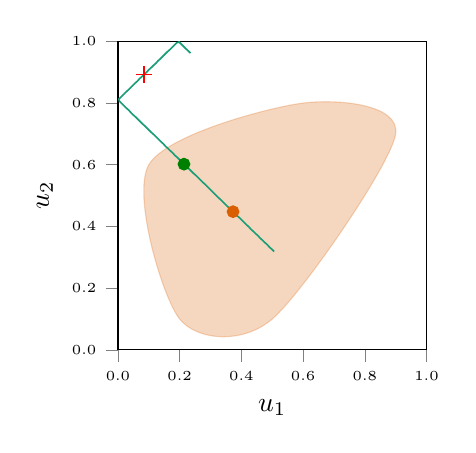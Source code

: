 % This file was created by matplotlib2tikz v0.6.11.
\begin{tikzpicture}

\definecolor{color1}{rgb}{0.851,0.373,0.008}
\definecolor{color0}{rgb}{0.106,0.62,0.467}

\begin{axis}[
  xlabel={$u_1$},
  ylabel={$u_2$},
  width=55mm,
  height=55mm,
  xmin=0, xmax=1,
  ymin=0, ymax=1,
  xtick={0,0.2,0.4,0.6,0.8,1},
  xticklabels={0.0,0.2,0.4,0.6,0.8,1.0},
  ytick={0,0.2,0.4,0.6,0.8,1},
  yticklabels={0.0,0.2,0.4,0.6,0.8,1.0},
  tick align=outside,
  tick pos=left,
  x grid style={lightgray!92.026!black},  
  y grid style={lightgray!92.026!black},
  every tick label/.append style={font=\tiny},
]
\draw [color1, fill=color1, opacity=0.25] plot [smooth cycle] coordinates {(axis cs:0.2,0.1) (axis cs:0.1,0.6) (axis cs:0.6,0.8) (axis cs:0.9,0.7) (axis cs:0.5,0.1)};
\addplot [semithick, color0, forget plot]
table {%
0.235 0.962
0.228 0.969
0.22 0.976
0.213 0.983
0.205 0.991
0.198 0.998
0.19 0.995
0.183 0.988
0.175 0.98
0.168 0.973
0.16 0.966
0.153 0.959
0.145 0.951
0.138 0.944
0.13 0.937
0.123 0.929
0.115 0.922
0.108 0.915
0.1 0.908
0.093 0.9
0.085 0.893
0.078 0.886
0.07 0.879
0.063 0.871
0.055 0.864
0.048 0.857
0.04 0.849
0.033 0.842
0.025 0.835
0.018 0.828
0.01 0.82
0.003 0.813
0.005 0.806
0.012 0.799
0.02 0.791
0.027 0.784
0.035 0.777
0.042 0.769
0.049 0.762
0.057 0.755
0.064 0.748
0.072 0.74
0.079 0.733
0.087 0.726
0.094 0.719
0.102 0.711
0.109 0.704
0.117 0.697
0.124 0.69
0.132 0.682
0.139 0.675
0.147 0.668
0.154 0.66
0.162 0.653
0.169 0.646
0.177 0.639
0.184 0.631
0.192 0.624
0.199 0.617
0.207 0.61
0.214 0.602
0.222 0.595
0.229 0.588
0.237 0.58
0.244 0.573
0.252 0.566
0.259 0.559
0.267 0.551
0.274 0.544
0.282 0.537
0.289 0.53
0.297 0.522
0.304 0.515
0.311 0.508
0.319 0.5
0.326 0.493
0.334 0.486
0.341 0.479
0.349 0.471
0.356 0.464
0.364 0.457
0.371 0.45
0.379 0.442
0.386 0.435
0.394 0.428
0.401 0.421
0.409 0.413
0.416 0.406
0.424 0.399
0.431 0.391
0.439 0.384
0.446 0.377
0.454 0.37
0.461 0.362
0.469 0.355
0.476 0.348
0.484 0.341
0.491 0.333
0.499 0.326
0.506 0.319
};
\addplot [semithick, color1, mark=*, mark size=2, mark options={solid}, forget plot]
table {%
0.373 0.448
};
\addplot [semithick, red, mark=+, mark size=3, mark options={solid}, forget plot]
table {%
0.085 0.893
};
\addplot [semithick, green!50.196!black, mark=*, mark size=2, mark options={solid}, forget plot]
table {%
0.214 0.602
};
\end{axis}

\end{tikzpicture}
